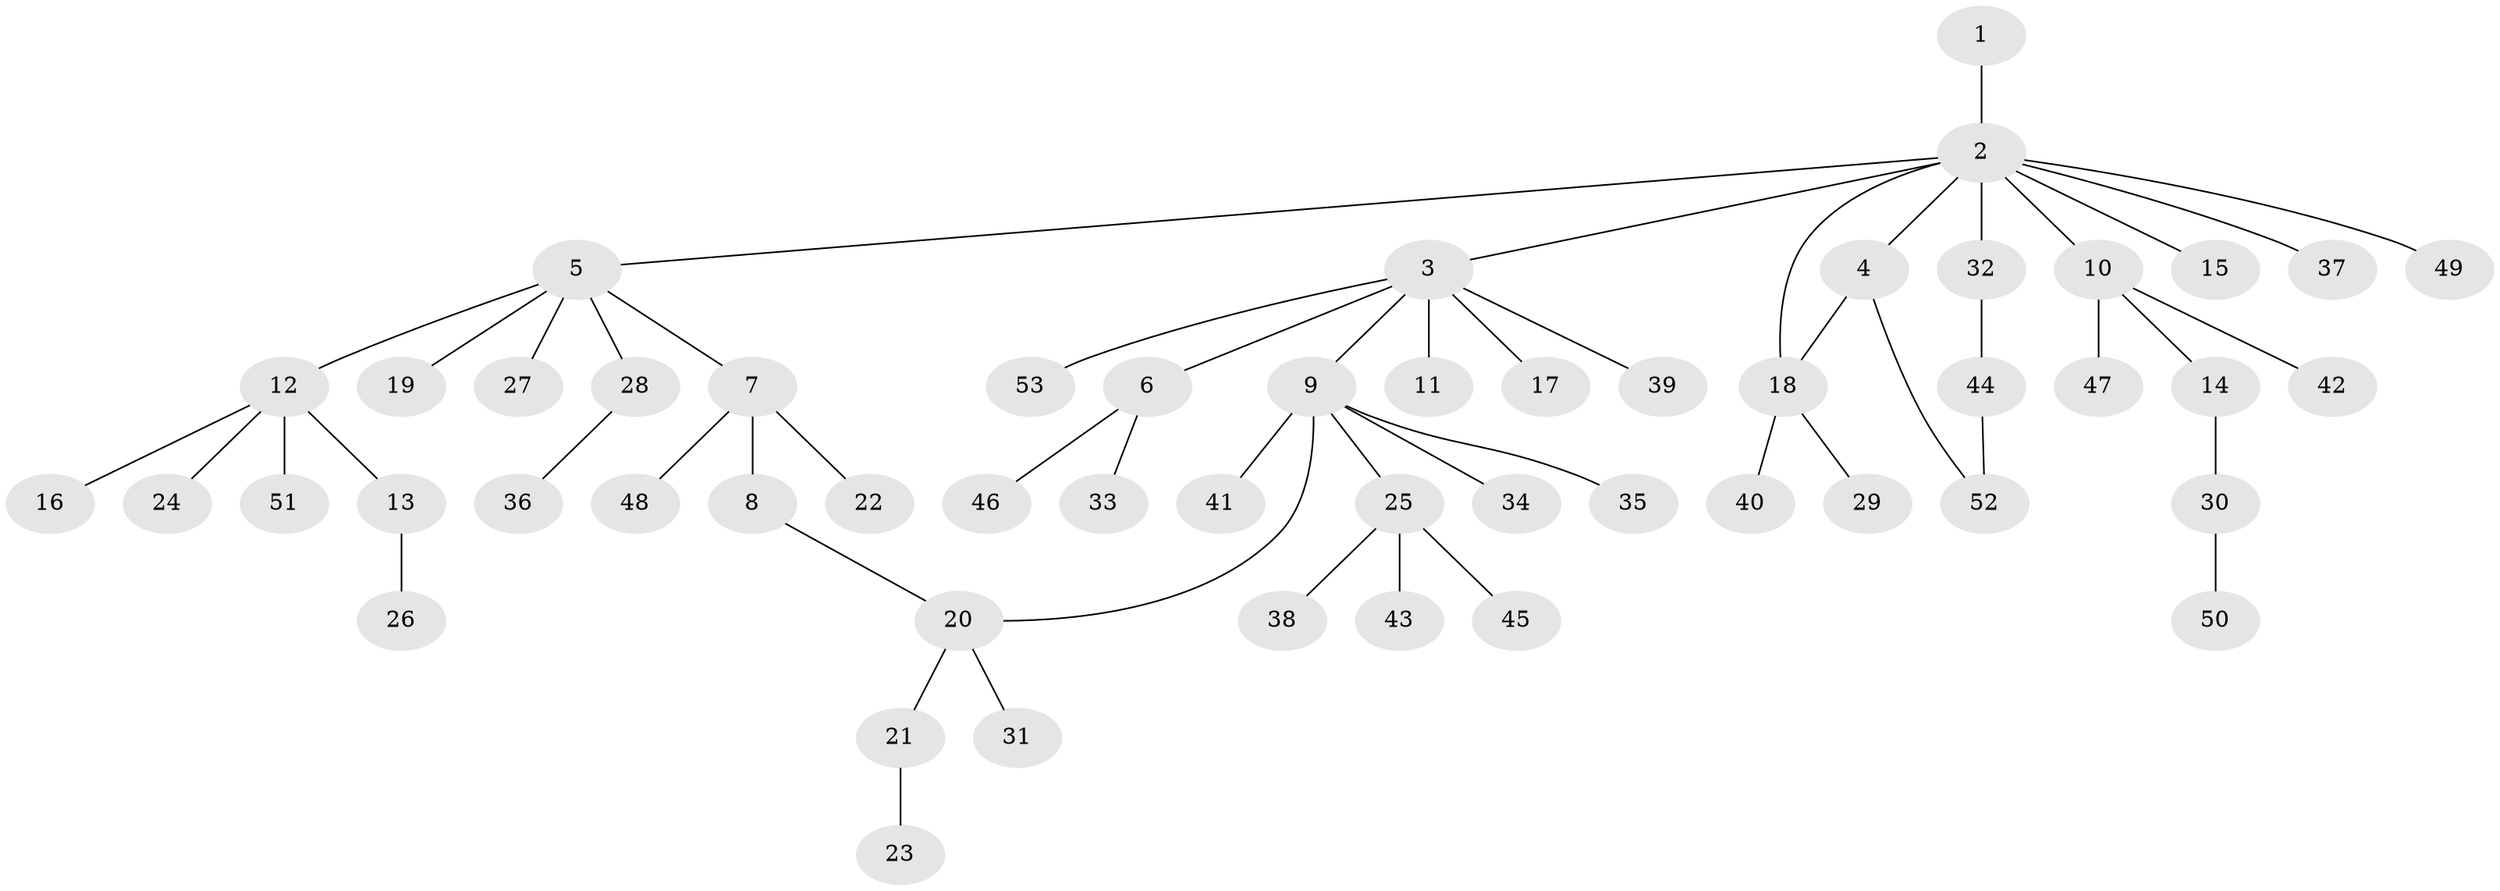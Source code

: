 // Generated by graph-tools (version 1.1) at 2025/11/02/27/25 16:11:15]
// undirected, 53 vertices, 55 edges
graph export_dot {
graph [start="1"]
  node [color=gray90,style=filled];
  1;
  2;
  3;
  4;
  5;
  6;
  7;
  8;
  9;
  10;
  11;
  12;
  13;
  14;
  15;
  16;
  17;
  18;
  19;
  20;
  21;
  22;
  23;
  24;
  25;
  26;
  27;
  28;
  29;
  30;
  31;
  32;
  33;
  34;
  35;
  36;
  37;
  38;
  39;
  40;
  41;
  42;
  43;
  44;
  45;
  46;
  47;
  48;
  49;
  50;
  51;
  52;
  53;
  1 -- 2;
  2 -- 3;
  2 -- 4;
  2 -- 5;
  2 -- 10;
  2 -- 15;
  2 -- 18;
  2 -- 32;
  2 -- 37;
  2 -- 49;
  3 -- 6;
  3 -- 9;
  3 -- 11;
  3 -- 17;
  3 -- 39;
  3 -- 53;
  4 -- 18;
  4 -- 52;
  5 -- 7;
  5 -- 12;
  5 -- 19;
  5 -- 27;
  5 -- 28;
  6 -- 33;
  6 -- 46;
  7 -- 8;
  7 -- 22;
  7 -- 48;
  8 -- 20;
  9 -- 20;
  9 -- 25;
  9 -- 34;
  9 -- 35;
  9 -- 41;
  10 -- 14;
  10 -- 42;
  10 -- 47;
  12 -- 13;
  12 -- 16;
  12 -- 24;
  12 -- 51;
  13 -- 26;
  14 -- 30;
  18 -- 29;
  18 -- 40;
  20 -- 21;
  20 -- 31;
  21 -- 23;
  25 -- 38;
  25 -- 43;
  25 -- 45;
  28 -- 36;
  30 -- 50;
  32 -- 44;
  44 -- 52;
}
